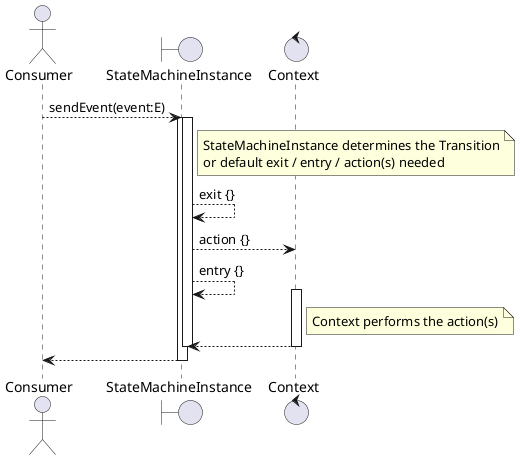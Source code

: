 @startuml

actor Consumer
boundary StateMachineInstance
control Context

Consumer ----> StateMachineInstance : sendEvent(event:E)

    activate StateMachineInstance
    note right of StateMachineInstance
        StateMachineInstance determines the Transition
        or default exit / entry / action(s) needed
    end note
    activate StateMachineInstance
    StateMachineInstance ----> StateMachineInstance : exit {}
    StateMachineInstance ----> Context : action {}
    StateMachineInstance ----> StateMachineInstance : entry {}
    activate Context
    note right of Context
        Context performs the action(s)
    end note
    Context ---->  StateMachineInstance
    deactivate Context
    deactivate StateMachineInstance
    return

@enduml
